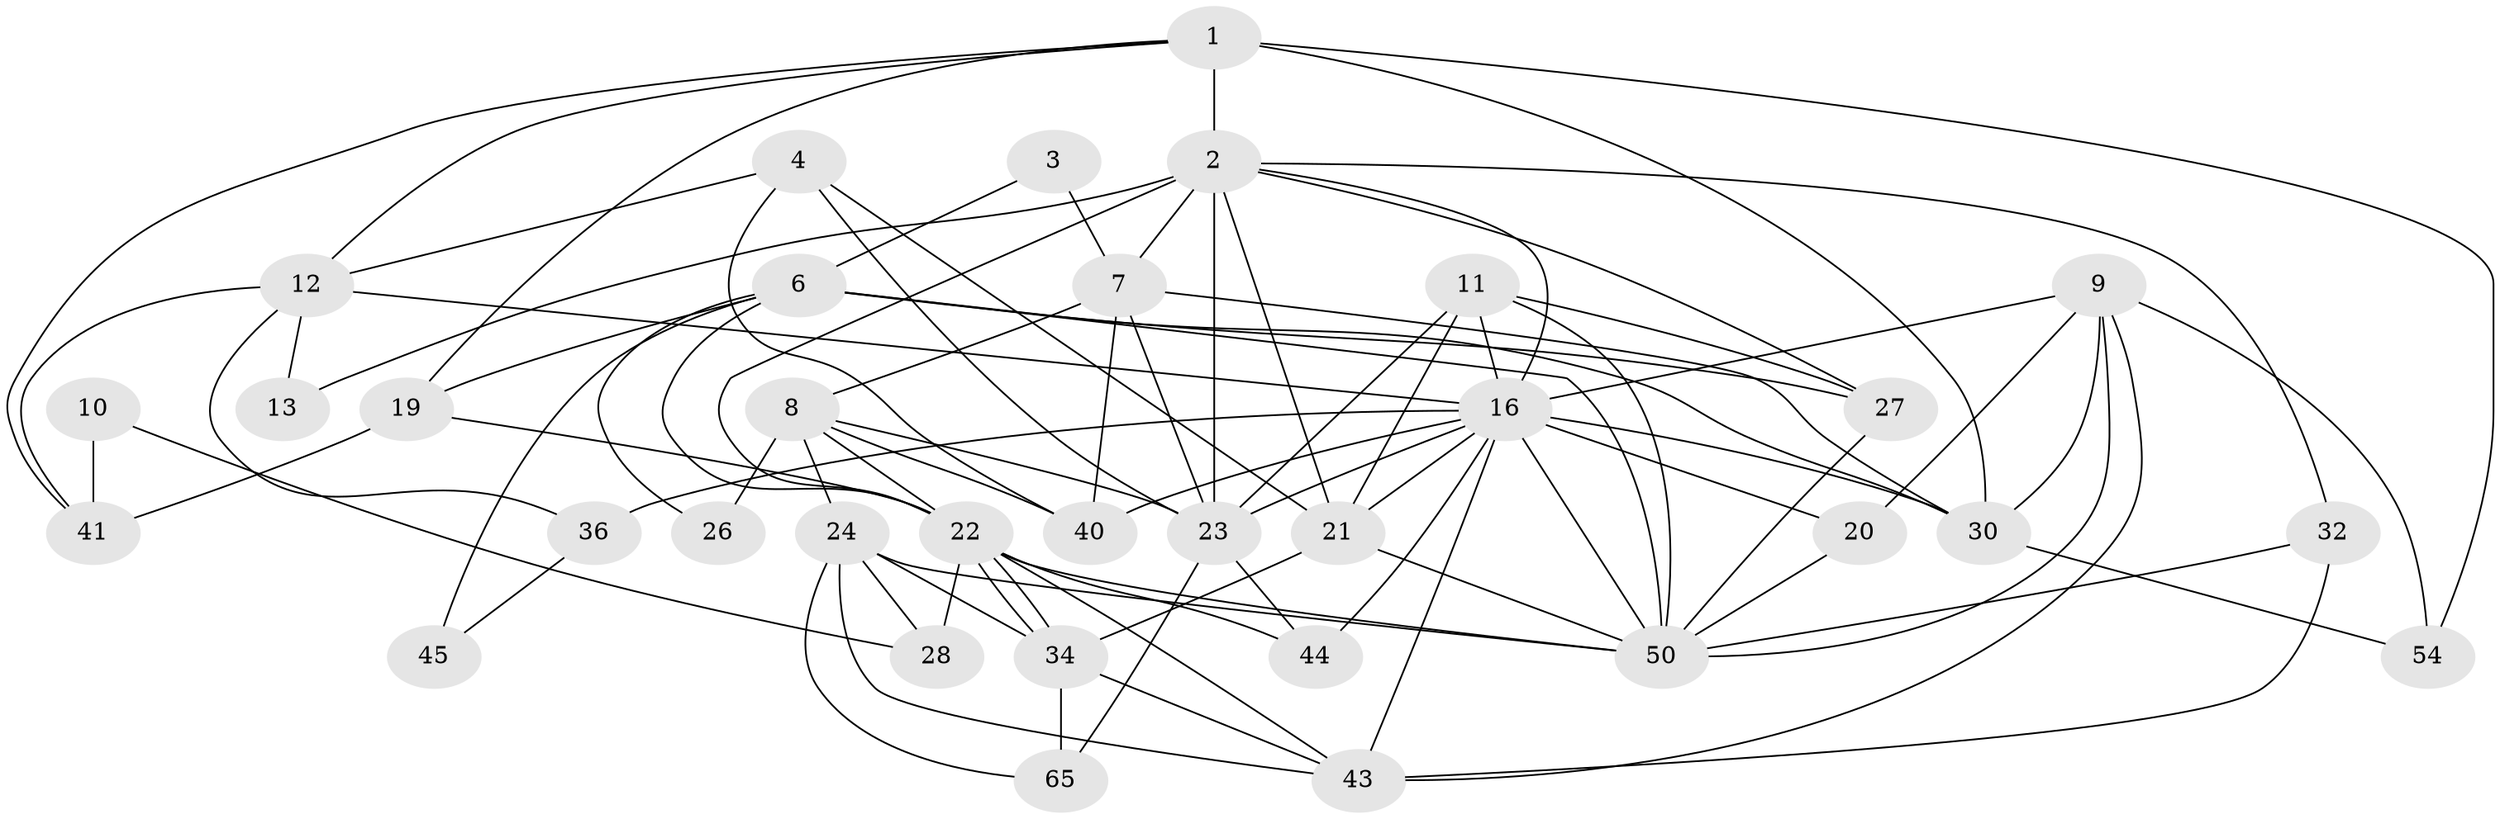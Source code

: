 // original degree distribution, {5: 0.14705882352941177, 2: 0.16176470588235295, 6: 0.11764705882352941, 4: 0.3088235294117647, 3: 0.22058823529411764, 7: 0.029411764705882353, 9: 0.014705882352941176}
// Generated by graph-tools (version 1.1) at 2025/15/03/09/25 04:15:10]
// undirected, 34 vertices, 87 edges
graph export_dot {
graph [start="1"]
  node [color=gray90,style=filled];
  1 [super="+17"];
  2 [super="+5+29"];
  3;
  4 [super="+68"];
  6 [super="+67+35"];
  7 [super="+25"];
  8;
  9 [super="+15"];
  10;
  11 [super="+64"];
  12 [super="+14"];
  13;
  16 [super="+38+31"];
  19 [super="+56"];
  20 [super="+58"];
  21 [super="+55"];
  22 [super="+47"];
  23 [super="+42"];
  24 [super="+37"];
  26;
  27 [super="+33"];
  28;
  30 [super="+60"];
  32;
  34 [super="+66"];
  36;
  40;
  41 [super="+46+49"];
  43 [super="+48"];
  44;
  45;
  50 [super="+62+59"];
  54;
  65;
  1 -- 2 [weight=2];
  1 -- 54;
  1 -- 41;
  1 -- 19;
  1 -- 12;
  1 -- 30;
  2 -- 27;
  2 -- 32;
  2 -- 13;
  2 -- 22;
  2 -- 16;
  2 -- 7;
  2 -- 23 [weight=2];
  2 -- 21;
  3 -- 6;
  3 -- 7;
  4 -- 40;
  4 -- 12;
  4 -- 23;
  4 -- 21;
  6 -- 22 [weight=3];
  6 -- 26;
  6 -- 45 [weight=2];
  6 -- 50;
  6 -- 19;
  6 -- 27;
  6 -- 30;
  7 -- 40;
  7 -- 8;
  7 -- 23;
  7 -- 30;
  8 -- 26;
  8 -- 40;
  8 -- 22;
  8 -- 24;
  8 -- 23;
  9 -- 54;
  9 -- 16 [weight=2];
  9 -- 20 [weight=2];
  9 -- 30;
  9 -- 43;
  9 -- 50;
  10 -- 28;
  10 -- 41;
  11 -- 27;
  11 -- 21;
  11 -- 16 [weight=2];
  11 -- 23;
  11 -- 50;
  12 -- 36;
  12 -- 13;
  12 -- 16;
  12 -- 41;
  16 -- 36 [weight=2];
  16 -- 40;
  16 -- 43;
  16 -- 44;
  16 -- 20;
  16 -- 30;
  16 -- 23;
  16 -- 50;
  16 -- 21;
  19 -- 41 [weight=2];
  19 -- 22;
  20 -- 50;
  21 -- 34;
  21 -- 50;
  22 -- 34;
  22 -- 34;
  22 -- 44;
  22 -- 50;
  22 -- 28;
  22 -- 43;
  23 -- 44;
  23 -- 65;
  24 -- 65;
  24 -- 34;
  24 -- 43;
  24 -- 28;
  24 -- 50;
  27 -- 50;
  30 -- 54;
  32 -- 43;
  32 -- 50;
  34 -- 43;
  34 -- 65;
  36 -- 45;
}
